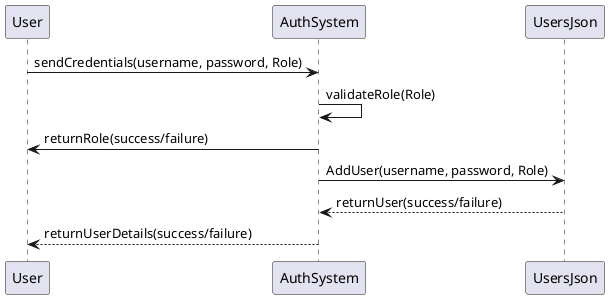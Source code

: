 @startuml
participant User
participant AuthSystem
participant UsersJson

User -> AuthSystem : sendCredentials(username, password, Role)
AuthSystem -> AuthSystem : validateRole(Role)
AuthSystem -> User : returnRole(success/failure)
AuthSystem -> UsersJson : AddUser(username, password, Role)
UsersJson --> AuthSystem : returnUser(success/failure)
AuthSystem --> User : returnUserDetails(success/failure)
@enduml